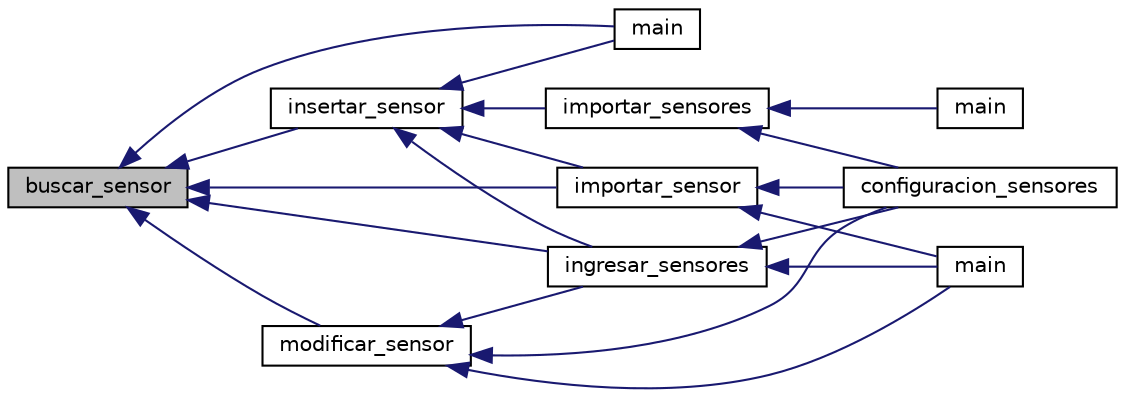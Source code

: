 digraph "buscar_sensor"
{
  edge [fontname="Helvetica",fontsize="10",labelfontname="Helvetica",labelfontsize="10"];
  node [fontname="Helvetica",fontsize="10",shape=record];
  rankdir="LR";
  Node1 [label="buscar_sensor",height=0.2,width=0.4,color="black", fillcolor="grey75", style="filled", fontcolor="black"];
  Node1 -> Node2 [dir="back",color="midnightblue",fontsize="10",style="solid",fontname="Helvetica"];
  Node2 [label="ingresar_sensores",height=0.2,width=0.4,color="black", fillcolor="white", style="filled",URL="$d9/dae/sensorlib_8h.html#afa56a4ec4788a2eea47707ada77df220",tooltip="Esta funcion permite ingresar sensores de forma continua por teclado e insertarlos en una lista dinam..."];
  Node2 -> Node3 [dir="back",color="midnightblue",fontsize="10",style="solid",fontname="Helvetica"];
  Node3 [label="configuracion_sensores",height=0.2,width=0.4,color="black", fillcolor="white", style="filled",URL="$d4/dc4/cliente_8c.html#a752a5cd244dd17747ec9a043828506b1",tooltip="Por el momento no implementada. "];
  Node2 -> Node4 [dir="back",color="midnightblue",fontsize="10",style="solid",fontname="Helvetica"];
  Node4 [label="main",height=0.2,width=0.4,color="black", fillcolor="white", style="filled",URL="$d3/d5e/configuracion_8c.html#ae66f6b31b5ad750f1fe042a706a4e3d4"];
  Node1 -> Node5 [dir="back",color="midnightblue",fontsize="10",style="solid",fontname="Helvetica"];
  Node5 [label="insertar_sensor",height=0.2,width=0.4,color="black", fillcolor="white", style="filled",URL="$d9/dae/sensorlib_8h.html#aadf6070bba31d11ac68265456fe5b4b9",tooltip="Esta funcion inserta un sensor nuevo en una lista de sensores. "];
  Node5 -> Node2 [dir="back",color="midnightblue",fontsize="10",style="solid",fontname="Helvetica"];
  Node5 -> Node6 [dir="back",color="midnightblue",fontsize="10",style="solid",fontname="Helvetica"];
  Node6 [label="importar_sensores",height=0.2,width=0.4,color="black", fillcolor="white", style="filled",URL="$d9/dae/sensorlib_8h.html#a7b5968b349bde59560af782341bf0882",tooltip="Carga los sensores desde el archivo de configuracion. Retorna -1 si el archivo esta vacio y -2 si la ..."];
  Node6 -> Node7 [dir="back",color="midnightblue",fontsize="10",style="solid",fontname="Helvetica"];
  Node7 [label="main",height=0.2,width=0.4,color="black", fillcolor="white", style="filled",URL="$d4/dc4/cliente_8c.html#a840291bc02cba5474a4cb46a9b9566fe",tooltip="la función main realiza las siguientes secuencias: "];
  Node6 -> Node3 [dir="back",color="midnightblue",fontsize="10",style="solid",fontname="Helvetica"];
  Node5 -> Node8 [dir="back",color="midnightblue",fontsize="10",style="solid",fontname="Helvetica"];
  Node8 [label="importar_sensor",height=0.2,width=0.4,color="black", fillcolor="white", style="filled",URL="$d9/dae/sensorlib_8h.html#a1aad8a3e3b0960f540df310ee68de4c3",tooltip="Importa y agrega a la lista un sensor desde un archivo, retorna 0 si fue cargado, -1 si el sensor est..."];
  Node8 -> Node3 [dir="back",color="midnightblue",fontsize="10",style="solid",fontname="Helvetica"];
  Node8 -> Node4 [dir="back",color="midnightblue",fontsize="10",style="solid",fontname="Helvetica"];
  Node5 -> Node9 [dir="back",color="midnightblue",fontsize="10",style="solid",fontname="Helvetica"];
  Node9 [label="main",height=0.2,width=0.4,color="black", fillcolor="white", style="filled",URL="$dc/d66/Probador_8c.html#ae66f6b31b5ad750f1fe042a706a4e3d4"];
  Node1 -> Node10 [dir="back",color="midnightblue",fontsize="10",style="solid",fontname="Helvetica"];
  Node10 [label="modificar_sensor",height=0.2,width=0.4,color="black", fillcolor="white", style="filled",URL="$d9/dae/sensorlib_8h.html#a4e13f1efe5222d0d25dbc1cc0469e7c2",tooltip="Esta funcion permite modificar los datos de un sensor, retorna -1 si la lista esta vacia y -2 si no s..."];
  Node10 -> Node2 [dir="back",color="midnightblue",fontsize="10",style="solid",fontname="Helvetica"];
  Node10 -> Node3 [dir="back",color="midnightblue",fontsize="10",style="solid",fontname="Helvetica"];
  Node10 -> Node4 [dir="back",color="midnightblue",fontsize="10",style="solid",fontname="Helvetica"];
  Node1 -> Node8 [dir="back",color="midnightblue",fontsize="10",style="solid",fontname="Helvetica"];
  Node1 -> Node9 [dir="back",color="midnightblue",fontsize="10",style="solid",fontname="Helvetica"];
}
